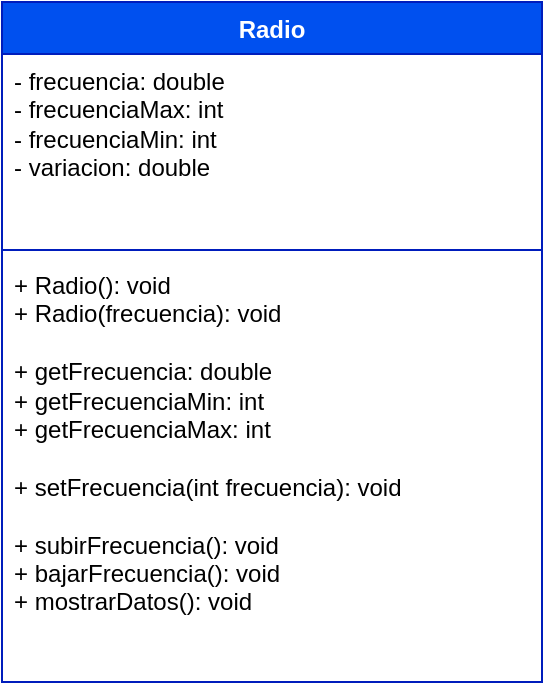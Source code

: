 <mxfile version="22.1.16" type="device">
  <diagram name="Página-1" id="5lUqYim5IW7Jv8NNuZ3-">
    <mxGraphModel dx="1886" dy="844" grid="1" gridSize="10" guides="1" tooltips="1" connect="1" arrows="1" fold="1" page="1" pageScale="1" pageWidth="827" pageHeight="1169" math="0" shadow="0">
      <root>
        <mxCell id="0" />
        <mxCell id="1" parent="0" />
        <mxCell id="9zb0SGVwY4Sn2lnqaUr5-1" value="Radio" style="swimlane;fontStyle=1;align=center;verticalAlign=top;childLayout=stackLayout;horizontal=1;startSize=26;horizontalStack=0;resizeParent=1;resizeParentMax=0;resizeLast=0;collapsible=1;marginBottom=0;whiteSpace=wrap;html=1;fillColor=#0050ef;fontColor=#ffffff;strokeColor=#001DBC;" parent="1" vertex="1">
          <mxGeometry x="170" y="80" width="270" height="340" as="geometry" />
        </mxCell>
        <mxCell id="9zb0SGVwY4Sn2lnqaUr5-2" value="&lt;div&gt;- frecuencia: double&lt;/div&gt;- frecuenciaMax: int&lt;br&gt;- frecuenciaMin: int&lt;br&gt;- variacion: double" style="text;strokeColor=none;fillColor=none;align=left;verticalAlign=top;spacingLeft=4;spacingRight=4;overflow=hidden;rotatable=0;points=[[0,0.5],[1,0.5]];portConstraint=eastwest;whiteSpace=wrap;html=1;" parent="9zb0SGVwY4Sn2lnqaUr5-1" vertex="1">
          <mxGeometry y="26" width="270" height="94" as="geometry" />
        </mxCell>
        <mxCell id="9zb0SGVwY4Sn2lnqaUr5-3" value="" style="line;strokeWidth=1;fillColor=none;align=left;verticalAlign=middle;spacingTop=-1;spacingLeft=3;spacingRight=3;rotatable=0;labelPosition=right;points=[];portConstraint=eastwest;strokeColor=inherit;" parent="9zb0SGVwY4Sn2lnqaUr5-1" vertex="1">
          <mxGeometry y="120" width="270" height="8" as="geometry" />
        </mxCell>
        <mxCell id="9zb0SGVwY4Sn2lnqaUr5-4" value="+ Radio(): void&lt;br&gt;+ Radio(frecuencia): void&lt;br&gt;&lt;br&gt;+ getFrecuencia: double&lt;br&gt;+ getFrecuenciaMin: int&lt;br&gt;+ getFrecuenciaMax: int&lt;br&gt;&lt;br&gt;+ setFrecuencia(int frecuencia): void&lt;br&gt;&lt;br&gt;+ subirFrecuencia(): void&lt;br&gt;+ bajarFrecuencia(): void&lt;br&gt;+ mostrarDatos(): void&lt;br&gt;" style="text;strokeColor=none;fillColor=none;align=left;verticalAlign=top;spacingLeft=4;spacingRight=4;overflow=hidden;rotatable=0;points=[[0,0.5],[1,0.5]];portConstraint=eastwest;whiteSpace=wrap;html=1;" parent="9zb0SGVwY4Sn2lnqaUr5-1" vertex="1">
          <mxGeometry y="128" width="270" height="212" as="geometry" />
        </mxCell>
      </root>
    </mxGraphModel>
  </diagram>
</mxfile>
